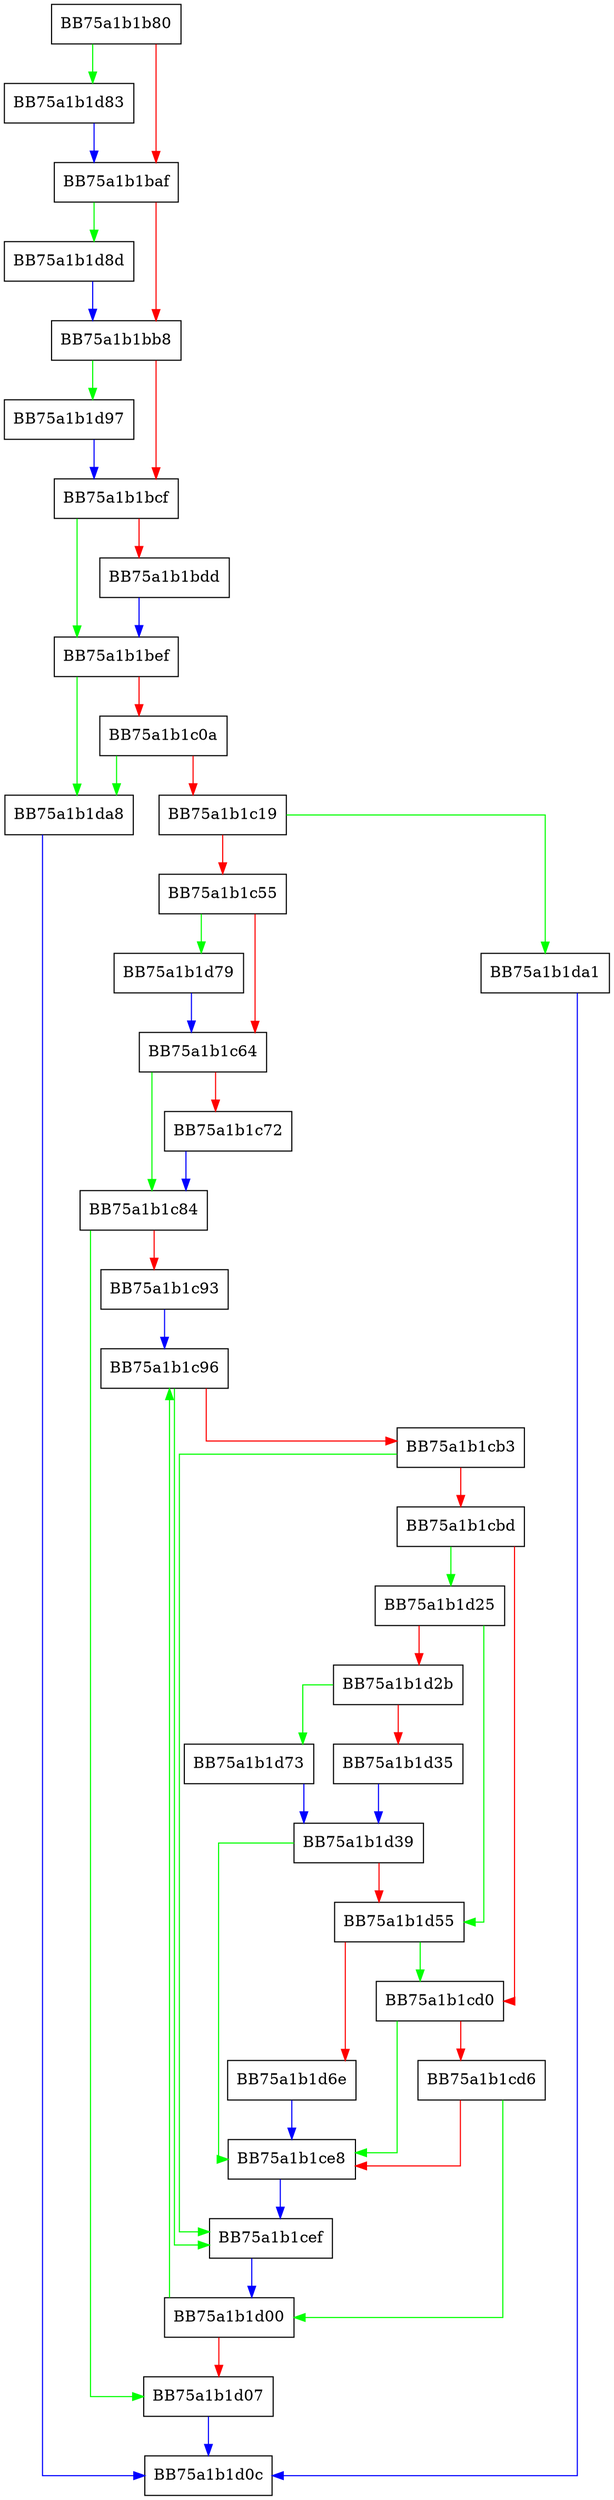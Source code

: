 digraph find_loop {
  node [shape="box"];
  graph [splines=ortho];
  BB75a1b1b80 -> BB75a1b1d83 [color="green"];
  BB75a1b1b80 -> BB75a1b1baf [color="red"];
  BB75a1b1baf -> BB75a1b1d8d [color="green"];
  BB75a1b1baf -> BB75a1b1bb8 [color="red"];
  BB75a1b1bb8 -> BB75a1b1d97 [color="green"];
  BB75a1b1bb8 -> BB75a1b1bcf [color="red"];
  BB75a1b1bcf -> BB75a1b1bef [color="green"];
  BB75a1b1bcf -> BB75a1b1bdd [color="red"];
  BB75a1b1bdd -> BB75a1b1bef [color="blue"];
  BB75a1b1bef -> BB75a1b1da8 [color="green"];
  BB75a1b1bef -> BB75a1b1c0a [color="red"];
  BB75a1b1c0a -> BB75a1b1da8 [color="green"];
  BB75a1b1c0a -> BB75a1b1c19 [color="red"];
  BB75a1b1c19 -> BB75a1b1da1 [color="green"];
  BB75a1b1c19 -> BB75a1b1c55 [color="red"];
  BB75a1b1c55 -> BB75a1b1d79 [color="green"];
  BB75a1b1c55 -> BB75a1b1c64 [color="red"];
  BB75a1b1c64 -> BB75a1b1c84 [color="green"];
  BB75a1b1c64 -> BB75a1b1c72 [color="red"];
  BB75a1b1c72 -> BB75a1b1c84 [color="blue"];
  BB75a1b1c84 -> BB75a1b1d07 [color="green"];
  BB75a1b1c84 -> BB75a1b1c93 [color="red"];
  BB75a1b1c93 -> BB75a1b1c96 [color="blue"];
  BB75a1b1c96 -> BB75a1b1cef [color="green"];
  BB75a1b1c96 -> BB75a1b1cb3 [color="red"];
  BB75a1b1cb3 -> BB75a1b1cef [color="green"];
  BB75a1b1cb3 -> BB75a1b1cbd [color="red"];
  BB75a1b1cbd -> BB75a1b1d25 [color="green"];
  BB75a1b1cbd -> BB75a1b1cd0 [color="red"];
  BB75a1b1cd0 -> BB75a1b1ce8 [color="green"];
  BB75a1b1cd0 -> BB75a1b1cd6 [color="red"];
  BB75a1b1cd6 -> BB75a1b1d00 [color="green"];
  BB75a1b1cd6 -> BB75a1b1ce8 [color="red"];
  BB75a1b1ce8 -> BB75a1b1cef [color="blue"];
  BB75a1b1cef -> BB75a1b1d00 [color="blue"];
  BB75a1b1d00 -> BB75a1b1c96 [color="green"];
  BB75a1b1d00 -> BB75a1b1d07 [color="red"];
  BB75a1b1d07 -> BB75a1b1d0c [color="blue"];
  BB75a1b1d25 -> BB75a1b1d55 [color="green"];
  BB75a1b1d25 -> BB75a1b1d2b [color="red"];
  BB75a1b1d2b -> BB75a1b1d73 [color="green"];
  BB75a1b1d2b -> BB75a1b1d35 [color="red"];
  BB75a1b1d35 -> BB75a1b1d39 [color="blue"];
  BB75a1b1d39 -> BB75a1b1ce8 [color="green"];
  BB75a1b1d39 -> BB75a1b1d55 [color="red"];
  BB75a1b1d55 -> BB75a1b1cd0 [color="green"];
  BB75a1b1d55 -> BB75a1b1d6e [color="red"];
  BB75a1b1d6e -> BB75a1b1ce8 [color="blue"];
  BB75a1b1d73 -> BB75a1b1d39 [color="blue"];
  BB75a1b1d79 -> BB75a1b1c64 [color="blue"];
  BB75a1b1d83 -> BB75a1b1baf [color="blue"];
  BB75a1b1d8d -> BB75a1b1bb8 [color="blue"];
  BB75a1b1d97 -> BB75a1b1bcf [color="blue"];
  BB75a1b1da1 -> BB75a1b1d0c [color="blue"];
  BB75a1b1da8 -> BB75a1b1d0c [color="blue"];
}